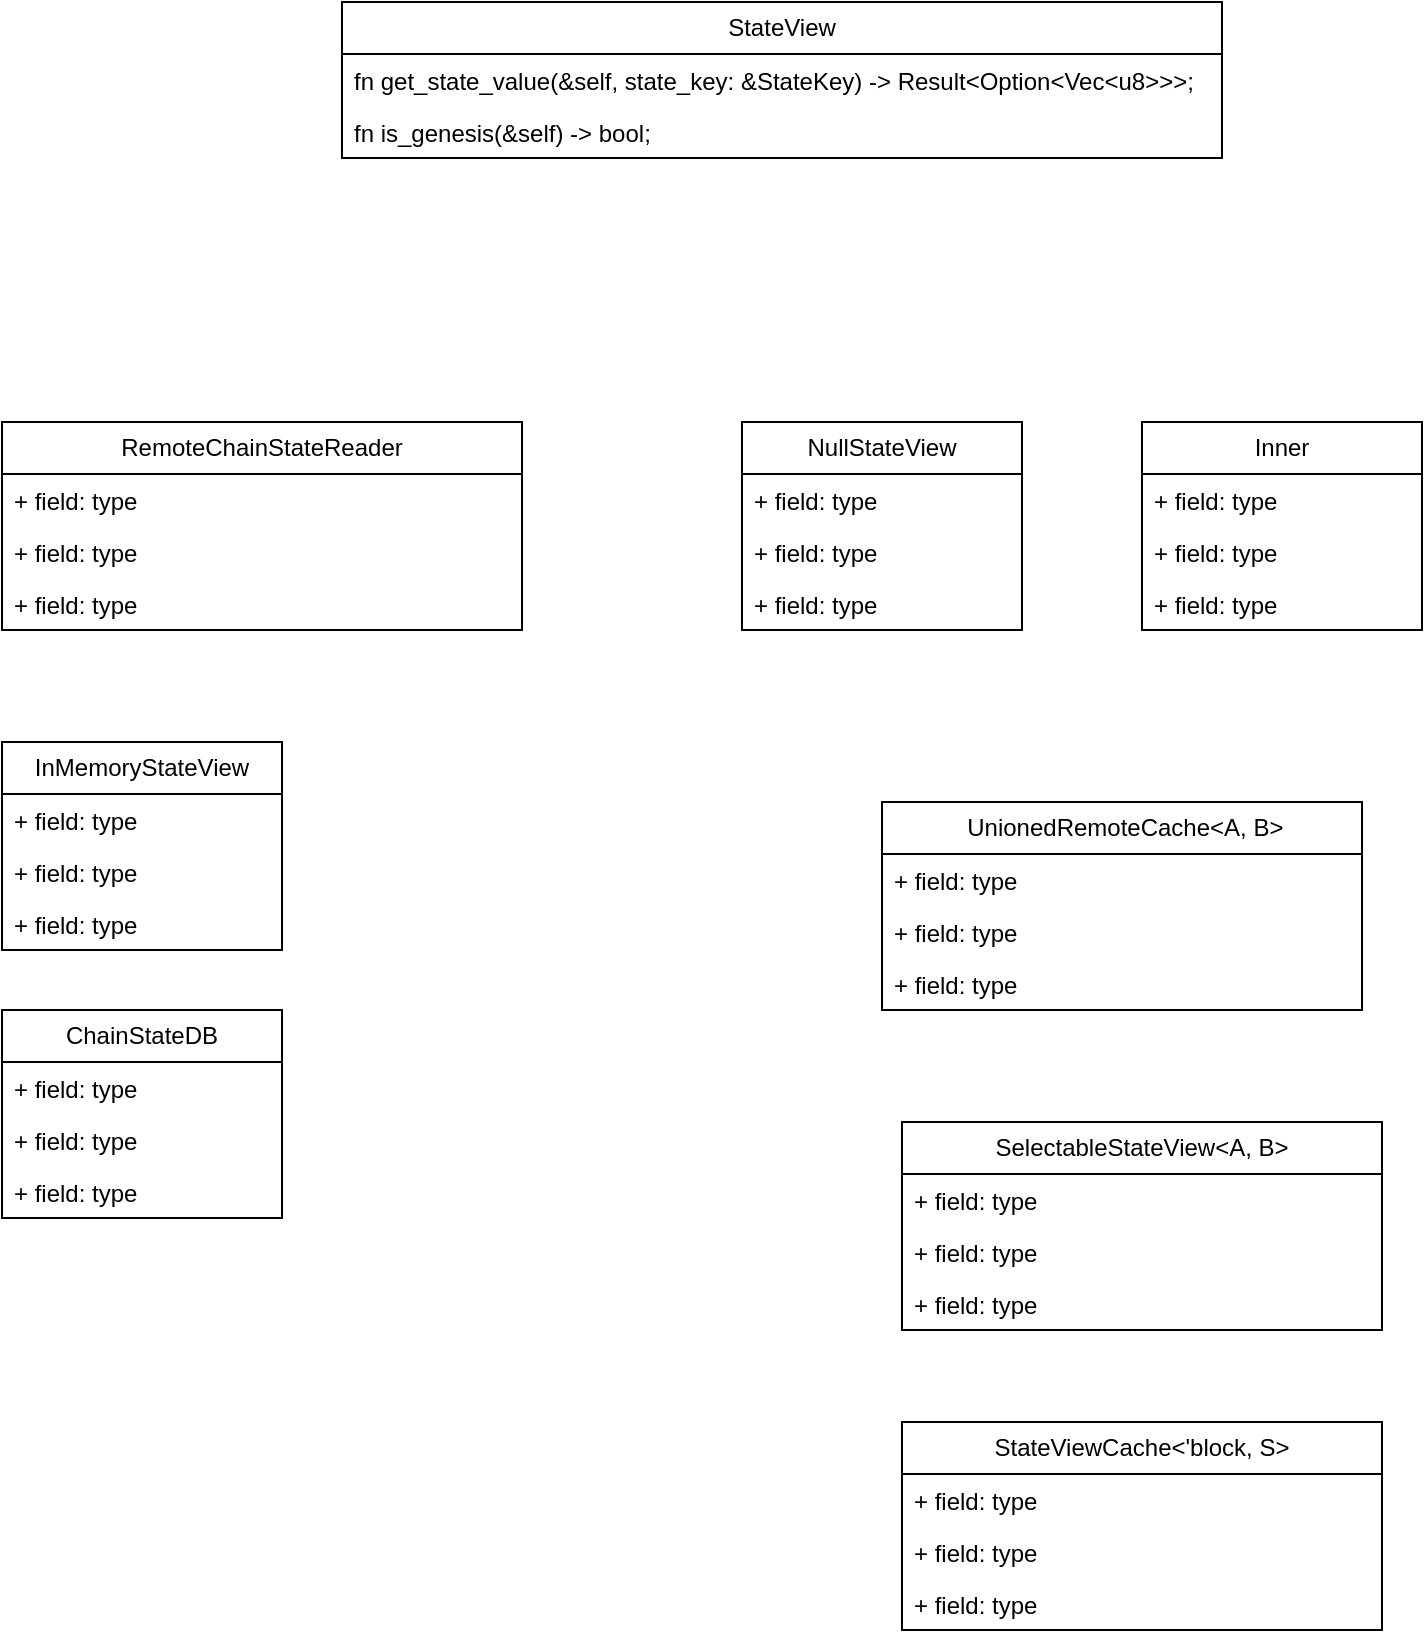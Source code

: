 <mxfile version="21.1.2" type="device">
  <diagram id="C5RBs43oDa-KdzZeNtuy" name="Page-1">
    <mxGraphModel dx="2360" dy="1726" grid="1" gridSize="10" guides="1" tooltips="1" connect="1" arrows="1" fold="1" page="1" pageScale="1" pageWidth="2339" pageHeight="3300" math="0" shadow="0">
      <root>
        <mxCell id="WIyWlLk6GJQsqaUBKTNV-0" />
        <mxCell id="WIyWlLk6GJQsqaUBKTNV-1" parent="WIyWlLk6GJQsqaUBKTNV-0" />
        <mxCell id="PfqxC67cd8AitRdICm-H-5" value="StateView" style="swimlane;fontStyle=0;childLayout=stackLayout;horizontal=1;startSize=26;fillColor=none;horizontalStack=0;resizeParent=1;resizeParentMax=0;resizeLast=0;collapsible=1;marginBottom=0;whiteSpace=wrap;html=1;" vertex="1" parent="WIyWlLk6GJQsqaUBKTNV-1">
          <mxGeometry x="170" width="440" height="78" as="geometry" />
        </mxCell>
        <mxCell id="PfqxC67cd8AitRdICm-H-6" value="fn get_state_value(&amp;amp;self, state_key: &amp;amp;StateKey) -&amp;gt; Result&amp;lt;Option&amp;lt;Vec&amp;lt;u8&amp;gt;&amp;gt;&amp;gt;;" style="text;strokeColor=none;fillColor=none;align=left;verticalAlign=top;spacingLeft=4;spacingRight=4;overflow=hidden;rotatable=0;points=[[0,0.5],[1,0.5]];portConstraint=eastwest;whiteSpace=wrap;html=1;" vertex="1" parent="PfqxC67cd8AitRdICm-H-5">
          <mxGeometry y="26" width="440" height="26" as="geometry" />
        </mxCell>
        <mxCell id="PfqxC67cd8AitRdICm-H-7" value="fn is_genesis(&amp;amp;self) -&amp;gt; bool;" style="text;strokeColor=none;fillColor=none;align=left;verticalAlign=top;spacingLeft=4;spacingRight=4;overflow=hidden;rotatable=0;points=[[0,0.5],[1,0.5]];portConstraint=eastwest;whiteSpace=wrap;html=1;" vertex="1" parent="PfqxC67cd8AitRdICm-H-5">
          <mxGeometry y="52" width="440" height="26" as="geometry" />
        </mxCell>
        <mxCell id="PfqxC67cd8AitRdICm-H-9" value="RemoteChainStateReader" style="swimlane;fontStyle=0;childLayout=stackLayout;horizontal=1;startSize=26;fillColor=none;horizontalStack=0;resizeParent=1;resizeParentMax=0;resizeLast=0;collapsible=1;marginBottom=0;whiteSpace=wrap;html=1;" vertex="1" parent="WIyWlLk6GJQsqaUBKTNV-1">
          <mxGeometry y="210" width="260" height="104" as="geometry" />
        </mxCell>
        <mxCell id="PfqxC67cd8AitRdICm-H-10" value="+ field: type" style="text;strokeColor=none;fillColor=none;align=left;verticalAlign=top;spacingLeft=4;spacingRight=4;overflow=hidden;rotatable=0;points=[[0,0.5],[1,0.5]];portConstraint=eastwest;whiteSpace=wrap;html=1;" vertex="1" parent="PfqxC67cd8AitRdICm-H-9">
          <mxGeometry y="26" width="260" height="26" as="geometry" />
        </mxCell>
        <mxCell id="PfqxC67cd8AitRdICm-H-11" value="+ field: type" style="text;strokeColor=none;fillColor=none;align=left;verticalAlign=top;spacingLeft=4;spacingRight=4;overflow=hidden;rotatable=0;points=[[0,0.5],[1,0.5]];portConstraint=eastwest;whiteSpace=wrap;html=1;" vertex="1" parent="PfqxC67cd8AitRdICm-H-9">
          <mxGeometry y="52" width="260" height="26" as="geometry" />
        </mxCell>
        <mxCell id="PfqxC67cd8AitRdICm-H-12" value="+ field: type" style="text;strokeColor=none;fillColor=none;align=left;verticalAlign=top;spacingLeft=4;spacingRight=4;overflow=hidden;rotatable=0;points=[[0,0.5],[1,0.5]];portConstraint=eastwest;whiteSpace=wrap;html=1;" vertex="1" parent="PfqxC67cd8AitRdICm-H-9">
          <mxGeometry y="78" width="260" height="26" as="geometry" />
        </mxCell>
        <mxCell id="PfqxC67cd8AitRdICm-H-13" value="NullStateView" style="swimlane;fontStyle=0;childLayout=stackLayout;horizontal=1;startSize=26;fillColor=none;horizontalStack=0;resizeParent=1;resizeParentMax=0;resizeLast=0;collapsible=1;marginBottom=0;whiteSpace=wrap;html=1;" vertex="1" parent="WIyWlLk6GJQsqaUBKTNV-1">
          <mxGeometry x="370" y="210" width="140" height="104" as="geometry" />
        </mxCell>
        <mxCell id="PfqxC67cd8AitRdICm-H-14" value="+ field: type" style="text;strokeColor=none;fillColor=none;align=left;verticalAlign=top;spacingLeft=4;spacingRight=4;overflow=hidden;rotatable=0;points=[[0,0.5],[1,0.5]];portConstraint=eastwest;whiteSpace=wrap;html=1;" vertex="1" parent="PfqxC67cd8AitRdICm-H-13">
          <mxGeometry y="26" width="140" height="26" as="geometry" />
        </mxCell>
        <mxCell id="PfqxC67cd8AitRdICm-H-15" value="+ field: type" style="text;strokeColor=none;fillColor=none;align=left;verticalAlign=top;spacingLeft=4;spacingRight=4;overflow=hidden;rotatable=0;points=[[0,0.5],[1,0.5]];portConstraint=eastwest;whiteSpace=wrap;html=1;" vertex="1" parent="PfqxC67cd8AitRdICm-H-13">
          <mxGeometry y="52" width="140" height="26" as="geometry" />
        </mxCell>
        <mxCell id="PfqxC67cd8AitRdICm-H-16" value="+ field: type" style="text;strokeColor=none;fillColor=none;align=left;verticalAlign=top;spacingLeft=4;spacingRight=4;overflow=hidden;rotatable=0;points=[[0,0.5],[1,0.5]];portConstraint=eastwest;whiteSpace=wrap;html=1;" vertex="1" parent="PfqxC67cd8AitRdICm-H-13">
          <mxGeometry y="78" width="140" height="26" as="geometry" />
        </mxCell>
        <mxCell id="PfqxC67cd8AitRdICm-H-17" value="Inner" style="swimlane;fontStyle=0;childLayout=stackLayout;horizontal=1;startSize=26;fillColor=none;horizontalStack=0;resizeParent=1;resizeParentMax=0;resizeLast=0;collapsible=1;marginBottom=0;whiteSpace=wrap;html=1;" vertex="1" parent="WIyWlLk6GJQsqaUBKTNV-1">
          <mxGeometry x="570" y="210" width="140" height="104" as="geometry" />
        </mxCell>
        <mxCell id="PfqxC67cd8AitRdICm-H-18" value="+ field: type" style="text;strokeColor=none;fillColor=none;align=left;verticalAlign=top;spacingLeft=4;spacingRight=4;overflow=hidden;rotatable=0;points=[[0,0.5],[1,0.5]];portConstraint=eastwest;whiteSpace=wrap;html=1;" vertex="1" parent="PfqxC67cd8AitRdICm-H-17">
          <mxGeometry y="26" width="140" height="26" as="geometry" />
        </mxCell>
        <mxCell id="PfqxC67cd8AitRdICm-H-19" value="+ field: type" style="text;strokeColor=none;fillColor=none;align=left;verticalAlign=top;spacingLeft=4;spacingRight=4;overflow=hidden;rotatable=0;points=[[0,0.5],[1,0.5]];portConstraint=eastwest;whiteSpace=wrap;html=1;" vertex="1" parent="PfqxC67cd8AitRdICm-H-17">
          <mxGeometry y="52" width="140" height="26" as="geometry" />
        </mxCell>
        <mxCell id="PfqxC67cd8AitRdICm-H-20" value="+ field: type" style="text;strokeColor=none;fillColor=none;align=left;verticalAlign=top;spacingLeft=4;spacingRight=4;overflow=hidden;rotatable=0;points=[[0,0.5],[1,0.5]];portConstraint=eastwest;whiteSpace=wrap;html=1;" vertex="1" parent="PfqxC67cd8AitRdICm-H-17">
          <mxGeometry y="78" width="140" height="26" as="geometry" />
        </mxCell>
        <mxCell id="PfqxC67cd8AitRdICm-H-21" value="InMemoryStateView" style="swimlane;fontStyle=0;childLayout=stackLayout;horizontal=1;startSize=26;fillColor=none;horizontalStack=0;resizeParent=1;resizeParentMax=0;resizeLast=0;collapsible=1;marginBottom=0;whiteSpace=wrap;html=1;" vertex="1" parent="WIyWlLk6GJQsqaUBKTNV-1">
          <mxGeometry y="370" width="140" height="104" as="geometry" />
        </mxCell>
        <mxCell id="PfqxC67cd8AitRdICm-H-22" value="+ field: type" style="text;strokeColor=none;fillColor=none;align=left;verticalAlign=top;spacingLeft=4;spacingRight=4;overflow=hidden;rotatable=0;points=[[0,0.5],[1,0.5]];portConstraint=eastwest;whiteSpace=wrap;html=1;" vertex="1" parent="PfqxC67cd8AitRdICm-H-21">
          <mxGeometry y="26" width="140" height="26" as="geometry" />
        </mxCell>
        <mxCell id="PfqxC67cd8AitRdICm-H-23" value="+ field: type" style="text;strokeColor=none;fillColor=none;align=left;verticalAlign=top;spacingLeft=4;spacingRight=4;overflow=hidden;rotatable=0;points=[[0,0.5],[1,0.5]];portConstraint=eastwest;whiteSpace=wrap;html=1;" vertex="1" parent="PfqxC67cd8AitRdICm-H-21">
          <mxGeometry y="52" width="140" height="26" as="geometry" />
        </mxCell>
        <mxCell id="PfqxC67cd8AitRdICm-H-24" value="+ field: type" style="text;strokeColor=none;fillColor=none;align=left;verticalAlign=top;spacingLeft=4;spacingRight=4;overflow=hidden;rotatable=0;points=[[0,0.5],[1,0.5]];portConstraint=eastwest;whiteSpace=wrap;html=1;" vertex="1" parent="PfqxC67cd8AitRdICm-H-21">
          <mxGeometry y="78" width="140" height="26" as="geometry" />
        </mxCell>
        <mxCell id="PfqxC67cd8AitRdICm-H-25" value="&amp;nbsp;UnionedRemoteCache&amp;lt;A, B&amp;gt;" style="swimlane;fontStyle=0;childLayout=stackLayout;horizontal=1;startSize=26;fillColor=none;horizontalStack=0;resizeParent=1;resizeParentMax=0;resizeLast=0;collapsible=1;marginBottom=0;whiteSpace=wrap;html=1;" vertex="1" parent="WIyWlLk6GJQsqaUBKTNV-1">
          <mxGeometry x="440" y="400" width="240" height="104" as="geometry" />
        </mxCell>
        <mxCell id="PfqxC67cd8AitRdICm-H-26" value="+ field: type" style="text;strokeColor=none;fillColor=none;align=left;verticalAlign=top;spacingLeft=4;spacingRight=4;overflow=hidden;rotatable=0;points=[[0,0.5],[1,0.5]];portConstraint=eastwest;whiteSpace=wrap;html=1;" vertex="1" parent="PfqxC67cd8AitRdICm-H-25">
          <mxGeometry y="26" width="240" height="26" as="geometry" />
        </mxCell>
        <mxCell id="PfqxC67cd8AitRdICm-H-27" value="+ field: type" style="text;strokeColor=none;fillColor=none;align=left;verticalAlign=top;spacingLeft=4;spacingRight=4;overflow=hidden;rotatable=0;points=[[0,0.5],[1,0.5]];portConstraint=eastwest;whiteSpace=wrap;html=1;" vertex="1" parent="PfqxC67cd8AitRdICm-H-25">
          <mxGeometry y="52" width="240" height="26" as="geometry" />
        </mxCell>
        <mxCell id="PfqxC67cd8AitRdICm-H-28" value="+ field: type" style="text;strokeColor=none;fillColor=none;align=left;verticalAlign=top;spacingLeft=4;spacingRight=4;overflow=hidden;rotatable=0;points=[[0,0.5],[1,0.5]];portConstraint=eastwest;whiteSpace=wrap;html=1;" vertex="1" parent="PfqxC67cd8AitRdICm-H-25">
          <mxGeometry y="78" width="240" height="26" as="geometry" />
        </mxCell>
        <mxCell id="PfqxC67cd8AitRdICm-H-29" value="SelectableStateView&amp;lt;A, B&amp;gt;" style="swimlane;fontStyle=0;childLayout=stackLayout;horizontal=1;startSize=26;fillColor=none;horizontalStack=0;resizeParent=1;resizeParentMax=0;resizeLast=0;collapsible=1;marginBottom=0;whiteSpace=wrap;html=1;" vertex="1" parent="WIyWlLk6GJQsqaUBKTNV-1">
          <mxGeometry x="450" y="560" width="240" height="104" as="geometry" />
        </mxCell>
        <mxCell id="PfqxC67cd8AitRdICm-H-30" value="+ field: type" style="text;strokeColor=none;fillColor=none;align=left;verticalAlign=top;spacingLeft=4;spacingRight=4;overflow=hidden;rotatable=0;points=[[0,0.5],[1,0.5]];portConstraint=eastwest;whiteSpace=wrap;html=1;" vertex="1" parent="PfqxC67cd8AitRdICm-H-29">
          <mxGeometry y="26" width="240" height="26" as="geometry" />
        </mxCell>
        <mxCell id="PfqxC67cd8AitRdICm-H-31" value="+ field: type" style="text;strokeColor=none;fillColor=none;align=left;verticalAlign=top;spacingLeft=4;spacingRight=4;overflow=hidden;rotatable=0;points=[[0,0.5],[1,0.5]];portConstraint=eastwest;whiteSpace=wrap;html=1;" vertex="1" parent="PfqxC67cd8AitRdICm-H-29">
          <mxGeometry y="52" width="240" height="26" as="geometry" />
        </mxCell>
        <mxCell id="PfqxC67cd8AitRdICm-H-32" value="+ field: type" style="text;strokeColor=none;fillColor=none;align=left;verticalAlign=top;spacingLeft=4;spacingRight=4;overflow=hidden;rotatable=0;points=[[0,0.5],[1,0.5]];portConstraint=eastwest;whiteSpace=wrap;html=1;" vertex="1" parent="PfqxC67cd8AitRdICm-H-29">
          <mxGeometry y="78" width="240" height="26" as="geometry" />
        </mxCell>
        <mxCell id="PfqxC67cd8AitRdICm-H-33" value="&amp;nbsp;StateViewCache&amp;lt;&#39;block, S&amp;gt;&amp;nbsp;" style="swimlane;fontStyle=0;childLayout=stackLayout;horizontal=1;startSize=26;fillColor=none;horizontalStack=0;resizeParent=1;resizeParentMax=0;resizeLast=0;collapsible=1;marginBottom=0;whiteSpace=wrap;html=1;" vertex="1" parent="WIyWlLk6GJQsqaUBKTNV-1">
          <mxGeometry x="450" y="710" width="240" height="104" as="geometry" />
        </mxCell>
        <mxCell id="PfqxC67cd8AitRdICm-H-34" value="+ field: type" style="text;strokeColor=none;fillColor=none;align=left;verticalAlign=top;spacingLeft=4;spacingRight=4;overflow=hidden;rotatable=0;points=[[0,0.5],[1,0.5]];portConstraint=eastwest;whiteSpace=wrap;html=1;" vertex="1" parent="PfqxC67cd8AitRdICm-H-33">
          <mxGeometry y="26" width="240" height="26" as="geometry" />
        </mxCell>
        <mxCell id="PfqxC67cd8AitRdICm-H-35" value="+ field: type" style="text;strokeColor=none;fillColor=none;align=left;verticalAlign=top;spacingLeft=4;spacingRight=4;overflow=hidden;rotatable=0;points=[[0,0.5],[1,0.5]];portConstraint=eastwest;whiteSpace=wrap;html=1;" vertex="1" parent="PfqxC67cd8AitRdICm-H-33">
          <mxGeometry y="52" width="240" height="26" as="geometry" />
        </mxCell>
        <mxCell id="PfqxC67cd8AitRdICm-H-36" value="+ field: type" style="text;strokeColor=none;fillColor=none;align=left;verticalAlign=top;spacingLeft=4;spacingRight=4;overflow=hidden;rotatable=0;points=[[0,0.5],[1,0.5]];portConstraint=eastwest;whiteSpace=wrap;html=1;" vertex="1" parent="PfqxC67cd8AitRdICm-H-33">
          <mxGeometry y="78" width="240" height="26" as="geometry" />
        </mxCell>
        <mxCell id="PfqxC67cd8AitRdICm-H-37" value="ChainStateDB" style="swimlane;fontStyle=0;childLayout=stackLayout;horizontal=1;startSize=26;fillColor=none;horizontalStack=0;resizeParent=1;resizeParentMax=0;resizeLast=0;collapsible=1;marginBottom=0;whiteSpace=wrap;html=1;" vertex="1" parent="WIyWlLk6GJQsqaUBKTNV-1">
          <mxGeometry y="504" width="140" height="104" as="geometry" />
        </mxCell>
        <mxCell id="PfqxC67cd8AitRdICm-H-38" value="+ field: type" style="text;strokeColor=none;fillColor=none;align=left;verticalAlign=top;spacingLeft=4;spacingRight=4;overflow=hidden;rotatable=0;points=[[0,0.5],[1,0.5]];portConstraint=eastwest;whiteSpace=wrap;html=1;" vertex="1" parent="PfqxC67cd8AitRdICm-H-37">
          <mxGeometry y="26" width="140" height="26" as="geometry" />
        </mxCell>
        <mxCell id="PfqxC67cd8AitRdICm-H-39" value="+ field: type" style="text;strokeColor=none;fillColor=none;align=left;verticalAlign=top;spacingLeft=4;spacingRight=4;overflow=hidden;rotatable=0;points=[[0,0.5],[1,0.5]];portConstraint=eastwest;whiteSpace=wrap;html=1;" vertex="1" parent="PfqxC67cd8AitRdICm-H-37">
          <mxGeometry y="52" width="140" height="26" as="geometry" />
        </mxCell>
        <mxCell id="PfqxC67cd8AitRdICm-H-40" value="+ field: type" style="text;strokeColor=none;fillColor=none;align=left;verticalAlign=top;spacingLeft=4;spacingRight=4;overflow=hidden;rotatable=0;points=[[0,0.5],[1,0.5]];portConstraint=eastwest;whiteSpace=wrap;html=1;" vertex="1" parent="PfqxC67cd8AitRdICm-H-37">
          <mxGeometry y="78" width="140" height="26" as="geometry" />
        </mxCell>
      </root>
    </mxGraphModel>
  </diagram>
</mxfile>
